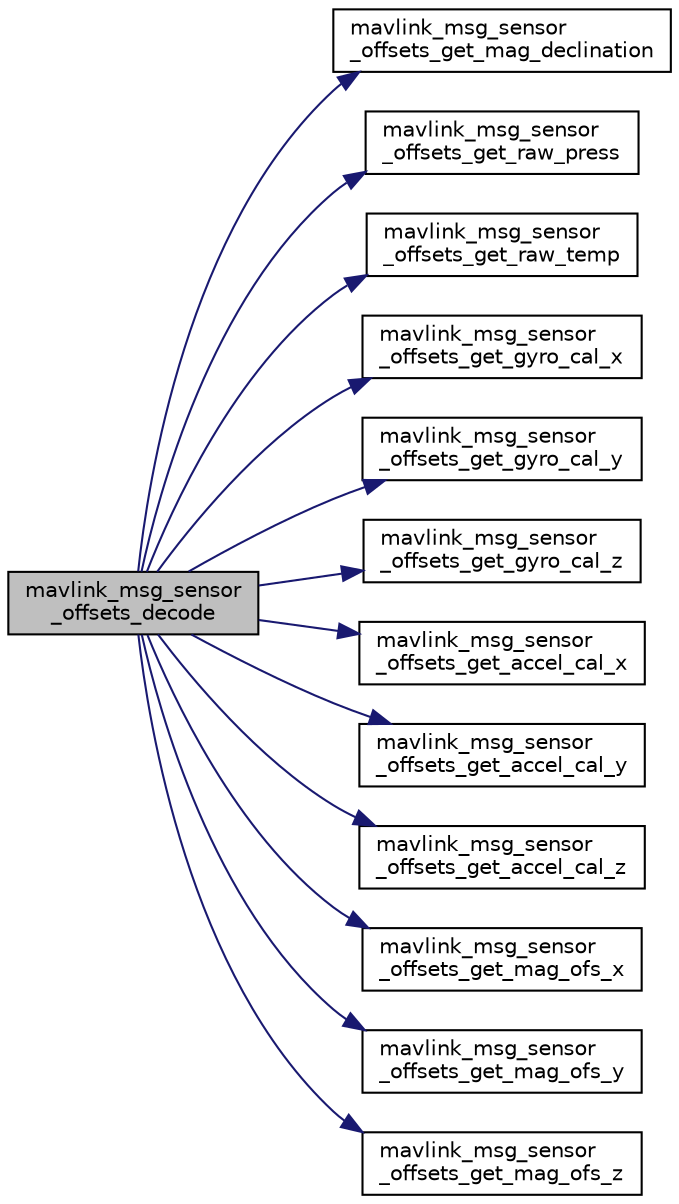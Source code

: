 digraph "mavlink_msg_sensor_offsets_decode"
{
 // INTERACTIVE_SVG=YES
  edge [fontname="Helvetica",fontsize="10",labelfontname="Helvetica",labelfontsize="10"];
  node [fontname="Helvetica",fontsize="10",shape=record];
  rankdir="LR";
  Node1 [label="mavlink_msg_sensor\l_offsets_decode",height=0.2,width=0.4,color="black", fillcolor="grey75", style="filled", fontcolor="black"];
  Node1 -> Node2 [color="midnightblue",fontsize="10",style="solid",fontname="Helvetica"];
  Node2 [label="mavlink_msg_sensor\l_offsets_get_mag_declination",height=0.2,width=0.4,color="black", fillcolor="white", style="filled",URL="$mavlink__msg__sensor__offsets_8h.html#ac009258aa6ba384cbe6e4a4515383c5c",tooltip="Get field mag_declination from sensor_offsets message. "];
  Node1 -> Node3 [color="midnightblue",fontsize="10",style="solid",fontname="Helvetica"];
  Node3 [label="mavlink_msg_sensor\l_offsets_get_raw_press",height=0.2,width=0.4,color="black", fillcolor="white", style="filled",URL="$mavlink__msg__sensor__offsets_8h.html#aee3d950d1211e718d57b7166fb854cf7",tooltip="Get field raw_press from sensor_offsets message. "];
  Node1 -> Node4 [color="midnightblue",fontsize="10",style="solid",fontname="Helvetica"];
  Node4 [label="mavlink_msg_sensor\l_offsets_get_raw_temp",height=0.2,width=0.4,color="black", fillcolor="white", style="filled",URL="$mavlink__msg__sensor__offsets_8h.html#ad0b8ba369eb69267750ade7063682e6f",tooltip="Get field raw_temp from sensor_offsets message. "];
  Node1 -> Node5 [color="midnightblue",fontsize="10",style="solid",fontname="Helvetica"];
  Node5 [label="mavlink_msg_sensor\l_offsets_get_gyro_cal_x",height=0.2,width=0.4,color="black", fillcolor="white", style="filled",URL="$mavlink__msg__sensor__offsets_8h.html#a0e093df9587a5c3c9ae0663729fbdb60",tooltip="Get field gyro_cal_x from sensor_offsets message. "];
  Node1 -> Node6 [color="midnightblue",fontsize="10",style="solid",fontname="Helvetica"];
  Node6 [label="mavlink_msg_sensor\l_offsets_get_gyro_cal_y",height=0.2,width=0.4,color="black", fillcolor="white", style="filled",URL="$mavlink__msg__sensor__offsets_8h.html#aa117dddf367c2f42f53907396a6faa81",tooltip="Get field gyro_cal_y from sensor_offsets message. "];
  Node1 -> Node7 [color="midnightblue",fontsize="10",style="solid",fontname="Helvetica"];
  Node7 [label="mavlink_msg_sensor\l_offsets_get_gyro_cal_z",height=0.2,width=0.4,color="black", fillcolor="white", style="filled",URL="$mavlink__msg__sensor__offsets_8h.html#a7cbabcce7da3558e00a6763558f84996",tooltip="Get field gyro_cal_z from sensor_offsets message. "];
  Node1 -> Node8 [color="midnightblue",fontsize="10",style="solid",fontname="Helvetica"];
  Node8 [label="mavlink_msg_sensor\l_offsets_get_accel_cal_x",height=0.2,width=0.4,color="black", fillcolor="white", style="filled",URL="$mavlink__msg__sensor__offsets_8h.html#ab135171623c07abdfd678583680fc0db",tooltip="Get field accel_cal_x from sensor_offsets message. "];
  Node1 -> Node9 [color="midnightblue",fontsize="10",style="solid",fontname="Helvetica"];
  Node9 [label="mavlink_msg_sensor\l_offsets_get_accel_cal_y",height=0.2,width=0.4,color="black", fillcolor="white", style="filled",URL="$mavlink__msg__sensor__offsets_8h.html#a66978349d3736513d4d3afec661c961a",tooltip="Get field accel_cal_y from sensor_offsets message. "];
  Node1 -> Node10 [color="midnightblue",fontsize="10",style="solid",fontname="Helvetica"];
  Node10 [label="mavlink_msg_sensor\l_offsets_get_accel_cal_z",height=0.2,width=0.4,color="black", fillcolor="white", style="filled",URL="$mavlink__msg__sensor__offsets_8h.html#a07e5618213396eff271dfcb3d6992d67",tooltip="Get field accel_cal_z from sensor_offsets message. "];
  Node1 -> Node11 [color="midnightblue",fontsize="10",style="solid",fontname="Helvetica"];
  Node11 [label="mavlink_msg_sensor\l_offsets_get_mag_ofs_x",height=0.2,width=0.4,color="black", fillcolor="white", style="filled",URL="$mavlink__msg__sensor__offsets_8h.html#a038976422893ad662a976137b1cde6ee",tooltip="Send a sensor_offsets message. "];
  Node1 -> Node12 [color="midnightblue",fontsize="10",style="solid",fontname="Helvetica"];
  Node12 [label="mavlink_msg_sensor\l_offsets_get_mag_ofs_y",height=0.2,width=0.4,color="black", fillcolor="white", style="filled",URL="$mavlink__msg__sensor__offsets_8h.html#a8939016baea5f611545d20ae797d43c2",tooltip="Get field mag_ofs_y from sensor_offsets message. "];
  Node1 -> Node13 [color="midnightblue",fontsize="10",style="solid",fontname="Helvetica"];
  Node13 [label="mavlink_msg_sensor\l_offsets_get_mag_ofs_z",height=0.2,width=0.4,color="black", fillcolor="white", style="filled",URL="$mavlink__msg__sensor__offsets_8h.html#a3770ab176db5ba1f1ae1e8a1789b7cb6",tooltip="Get field mag_ofs_z from sensor_offsets message. "];
}
